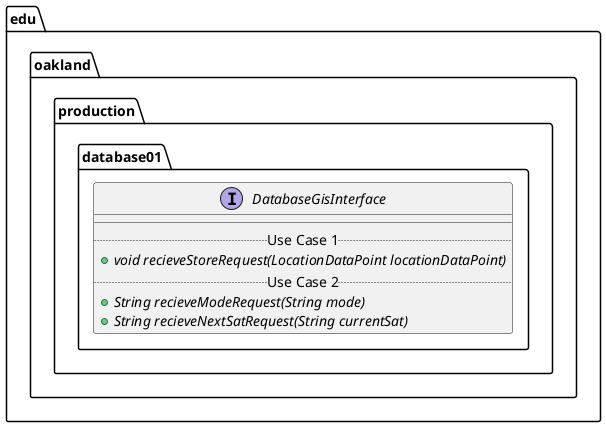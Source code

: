 @startuml DatabaseGisInterface

package edu.oakland.production.database01 {
    interface DatabaseGisInterface {
        __
        .. Use Case 1 ..
        {abstract} + void recieveStoreRequest(LocationDataPoint locationDataPoint)
        .. Use Case 2 ..
        {abstract} + String recieveModeRequest(String mode)
        {abstract} + String recieveNextSatRequest(String currentSat)
    }
}

@enduml